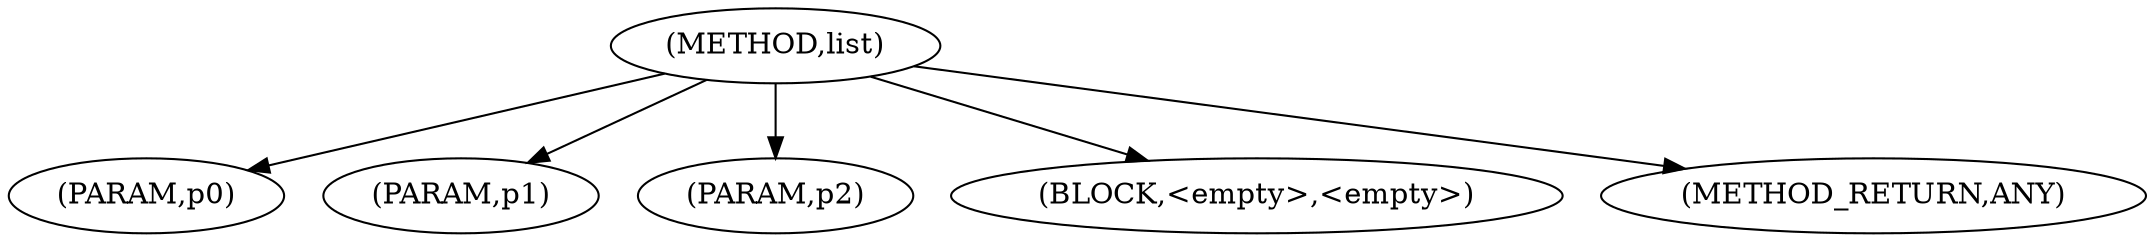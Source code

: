 digraph "list" {  
"4609" [label = <(METHOD,list)> ]
"4610" [label = <(PARAM,p0)> ]
"4611" [label = <(PARAM,p1)> ]
"4612" [label = <(PARAM,p2)> ]
"4613" [label = <(BLOCK,&lt;empty&gt;,&lt;empty&gt;)> ]
"4614" [label = <(METHOD_RETURN,ANY)> ]
  "4609" -> "4610" 
  "4609" -> "4611" 
  "4609" -> "4613" 
  "4609" -> "4612" 
  "4609" -> "4614" 
}
